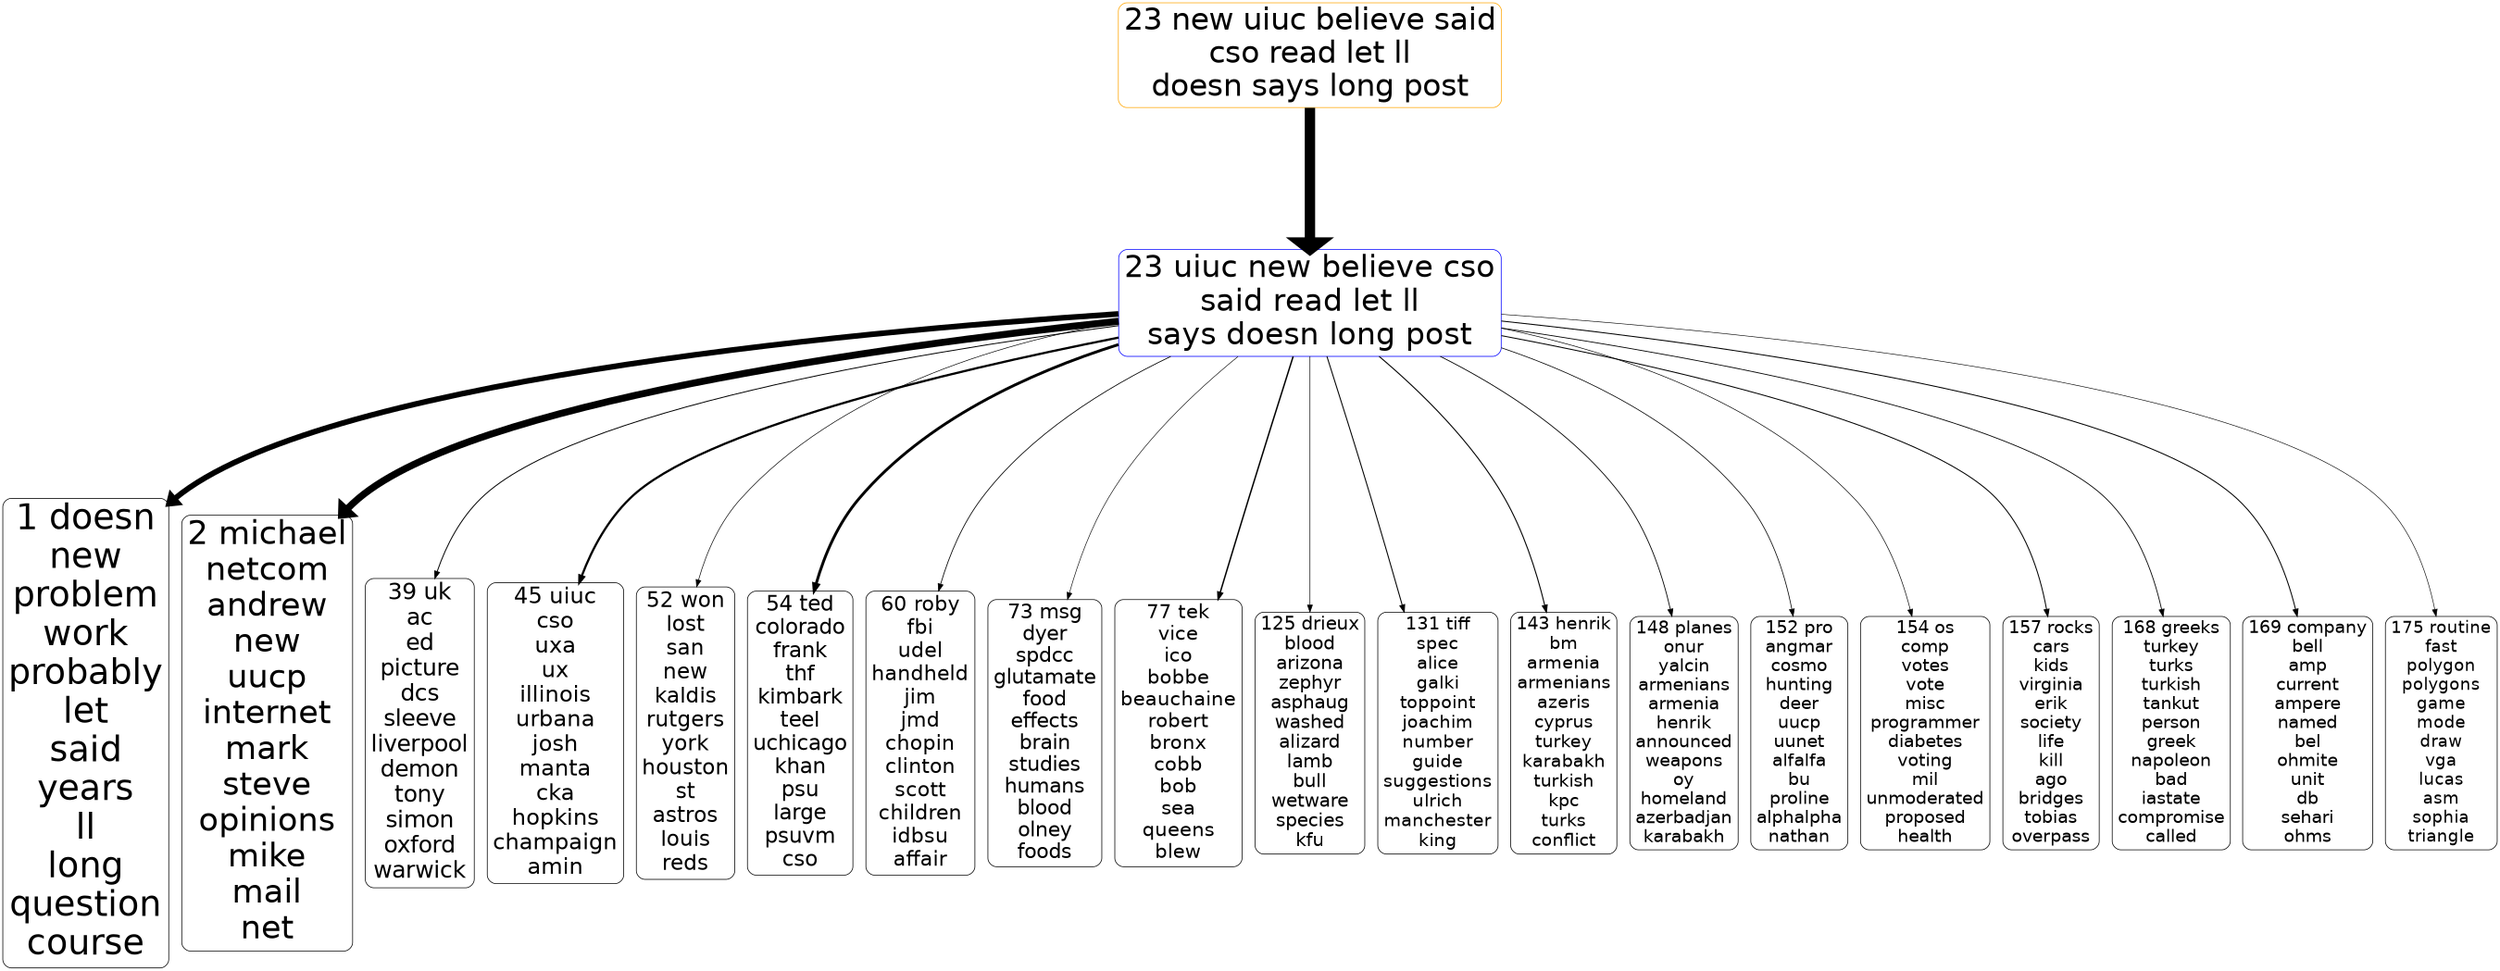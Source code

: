 digraph G {
size="18,18!";ranksep=4; ratio = auto; layers="1:2:3:4:5";
graph [fontname = "helvetica"];node [fontname = "helvetica"];edge [fontname = "helvetica"];ranksep=2.8;
"3_23" [ rank =3,fontsize =42.8073, shape=box, style="rounded", color=orange, label="23 new uiuc believe said
cso read let ll
doesn says long post"]
"3_23" -> "2_23" [penwidth=14.7257,dir=forward]
"2_23" [rank =4,fontsize =43.7871, shape=box, style="rounded", color=blue,label="23 uiuc new believe cso
said read let ll
says doesn long post"]
"2_23" [ rank =2,fontsize =43.7871, shape=box, style="rounded", color=blue, label="23 uiuc new believe cso
said read let ll
says doesn long post"]
"2_23" -> "1_1" [penwidth=7.9784,dir=forward]
"1_1" [rank =3,fontsize =50, shape=box, style="rounded", color=black,label="1 doesn
new
problem
work
probably
let
said
years
ll
long
question
course"]
"2_23" -> "1_2" [penwidth=9.9549,dir=forward]
"1_2" [rank =3,fontsize =46.1741, shape=box, style="rounded", color=black,label="2 michael
netcom
andrew
new
uucp
internet
mark
steve
opinions
mike
mail
net"]
"2_23" -> "1_39" [penwidth=1.3138,dir=forward]
"1_39" [rank =3,fontsize =32.2729, shape=box, style="rounded", color=black,label="39 uk
ac
ed
picture
dcs
sleeve
liverpool
demon
tony
simon
oxford
warwick"]
"2_23" -> "1_45" [penwidth=3.1247,dir=forward]
"1_45" [rank =3,fontsize =31.532, shape=box, style="rounded", color=black,label="45 uiuc
cso
uxa
ux
illinois
urbana
josh
manta
cka
hopkins
champaign
amin"]
"2_23" -> "1_52" [penwidth=0.89653,dir=forward]
"1_52" [rank =3,fontsize =30.4967, shape=box, style="rounded", color=black,label="52 won
lost
san
new
kaldis
rutgers
york
houston
st
astros
louis
reds"]
"2_23" -> "1_54" [penwidth=4.0274,dir=forward]
"1_54" [rank =3,fontsize =29.7916, shape=box, style="rounded", color=black,label="54 ted
colorado
frank
thf
kimbark
teel
uchicago
khan
psu
large
psuvm
cso"]
"2_23" -> "1_60" [penwidth=1.095,dir=forward]
"1_60" [rank =3,fontsize =29.5728, shape=box, style="rounded", color=black,label="60 roby
fbi
udel
handheld
jim
jmd
chopin
clinton
scott
children
idbsu
affair"]
"2_23" -> "1_73" [penwidth=0.81975,dir=forward]
"1_73" [rank =3,fontsize =28.3181, shape=box, style="rounded", color=black,label="73 msg
dyer
spdcc
glutamate
food
effects
brain
studies
humans
blood
olney
foods"]
"2_23" -> "1_77" [penwidth=2.0243,dir=forward]
"1_77" [rank =3,fontsize =27.9694, shape=box, style="rounded", color=black,label="77 tek
vice
ico
bobbe
beauchaine
robert
bronx
cobb
bob
sea
queens
blew"]
"2_23" -> "1_125" [penwidth=0.89653,dir=forward]
"1_125" [rank =3,fontsize =25.8442, shape=box, style="rounded", color=black,label="125 drieux
blood
arizona
zephyr
asphaug
washed
alizard
lamb
bull
wetware
species
kfu"]
"2_23" -> "1_131" [penwidth=1.4105,dir=forward]
"1_131" [rank =3,fontsize =25.559, shape=box, style="rounded", color=black,label="131 tiff
spec
alice
galki
toppoint
joachim
number
guide
suggestions
ulrich
manchester
king"]
"2_23" -> "1_143" [penwidth=1.4565,dir=forward]
"1_143" [rank =3,fontsize =25.1701, shape=box, style="rounded", color=black,label="143 henrik
bm
armenia
armenians
azeris
cyprus
turkey
karabakh
turkish
kpc
turks
conflict"]
"2_23" -> "1_148" [penwidth=1.1536,dir=forward]
"1_148" [rank =3,fontsize =24.9013, shape=box, style="rounded", color=black,label="148 planes
onur
yalcin
armenians
armenia
henrik
announced
weapons
oy
homeland
azerbadjan
karabakh"]
"2_23" -> "1_152" [penwidth=1.0331,dir=forward]
"1_152" [rank =3,fontsize =24.8007, shape=box, style="rounded", color=black,label="152 pro
angmar
cosmo
hunting
deer
uucp
uunet
alfalfa
bu
proline
alphalpha
nathan"]
"2_23" -> "1_154" [penwidth=0.89653,dir=forward]
"1_154" [rank =3,fontsize =24.7273, shape=box, style="rounded", color=black,label="154 os
comp
votes
vote
misc
programmer
diabetes
voting
mil
unmoderated
proposed
health"]
"2_23" -> "1_157" [penwidth=1.363,dir=forward]
"1_157" [rank =3,fontsize =24.7109, shape=box, style="rounded", color=black,label="157 rocks
cars
kids
virginia
erik
society
life
kill
ago
bridges
tobias
overpass"]
"2_23" -> "1_168" [penwidth=1.1536,dir=forward]
"1_168" [rank =3,fontsize =24.4658, shape=box, style="rounded", color=black,label="168 greeks
turkey
turks
turkish
tankut
person
greek
napoleon
bad
iastate
compromise
called"]
"2_23" -> "1_169" [penwidth=1.363,dir=forward]
"1_169" [rank =3,fontsize =24.4399, shape=box, style="rounded", color=black,label="169 company
bell
amp
current
ampere
named
bel
ohmite
unit
db
sehari
ohms"]
"2_23" -> "1_175" [penwidth=0.81975,dir=forward]
"1_175" [rank =3,fontsize =24.3263, shape=box, style="rounded", color=black,label="175 routine
fast
polygon
polygons
game
mode
draw
vga
lucas
asm
sophia
triangle"]
{rank=same; "1_1" "1_2" "1_39" "1_45" "1_52" "1_54" "1_60" "1_73" "1_77" "1_125" "1_131" "1_143" "1_148" "1_152" "1_154" "1_157" "1_168" "1_169" "1_175"}{rank=same; "2_23" "2_23"}{rank=same; "3_23"}{rank=same;}{rank=same;}}